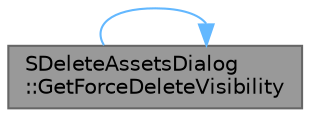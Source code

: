 digraph "SDeleteAssetsDialog::GetForceDeleteVisibility"
{
 // INTERACTIVE_SVG=YES
 // LATEX_PDF_SIZE
  bgcolor="transparent";
  edge [fontname=Helvetica,fontsize=10,labelfontname=Helvetica,labelfontsize=10];
  node [fontname=Helvetica,fontsize=10,shape=box,height=0.2,width=0.4];
  rankdir="LR";
  Node1 [id="Node000001",label="SDeleteAssetsDialog\l::GetForceDeleteVisibility",height=0.2,width=0.4,color="gray40", fillcolor="grey60", style="filled", fontcolor="black",tooltip="Returns the visibility of the 'Force Delete' option."];
  Node1 -> Node1 [id="edge1_Node000001_Node000001",color="steelblue1",style="solid",tooltip=" "];
}
